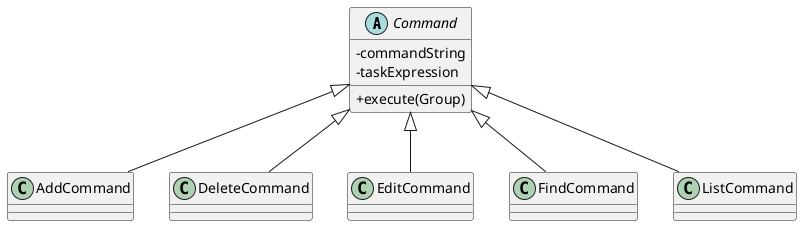 @startuml
skinparam classAttributeIconSize 0
abstract Command {
 - commandString
 - taskExpression
 + execute(Group)
}
Command <|-- AddCommand
Command <|-- DeleteCommand
Command <|-- EditCommand
Command <|-- FindCommand
Command <|-- ListCommand
@enduml